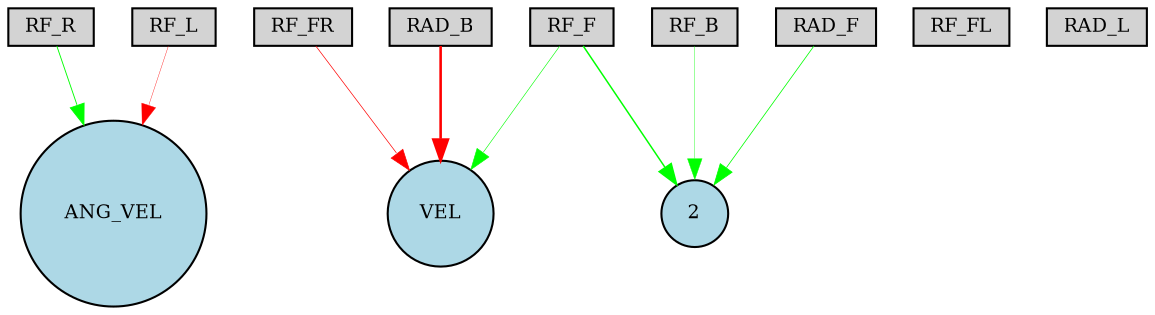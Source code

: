 digraph {
	node [fontsize=9 height=0.2 shape=circle width=0.2]
	RF_R [fillcolor=lightgray shape=box style=filled]
	RF_FR [fillcolor=lightgray shape=box style=filled]
	RF_F [fillcolor=lightgray shape=box style=filled]
	RF_FL [fillcolor=lightgray shape=box style=filled]
	RF_L [fillcolor=lightgray shape=box style=filled]
	RF_B [fillcolor=lightgray shape=box style=filled]
	RAD_F [fillcolor=lightgray shape=box style=filled]
	RAD_L [fillcolor=lightgray shape=box style=filled]
	RAD_B [fillcolor=lightgray shape=box style=filled]
	ANG_VEL [fillcolor=lightblue style=filled]
	VEL [fillcolor=lightblue style=filled]
	2 [fillcolor=lightblue style=filled]
	RF_FR -> VEL [color=red penwidth=0.3349709619111061 style=solid]
	RF_R -> ANG_VEL [color=green penwidth=0.433359217694095 style=solid]
	RF_B -> 2 [color=green penwidth=0.18859658729180184 style=solid]
	RF_F -> 2 [color=green penwidth=0.7124487489357753 style=solid]
	RAD_F -> 2 [color=green penwidth=0.37535874324106344 style=solid]
	RF_L -> ANG_VEL [color=red penwidth=0.17802669317893605 style=solid]
	RF_F -> VEL [color=green penwidth=0.2861111462030853 style=solid]
	RAD_B -> VEL [color=red penwidth=1.2399401598894542 style=solid]
}
